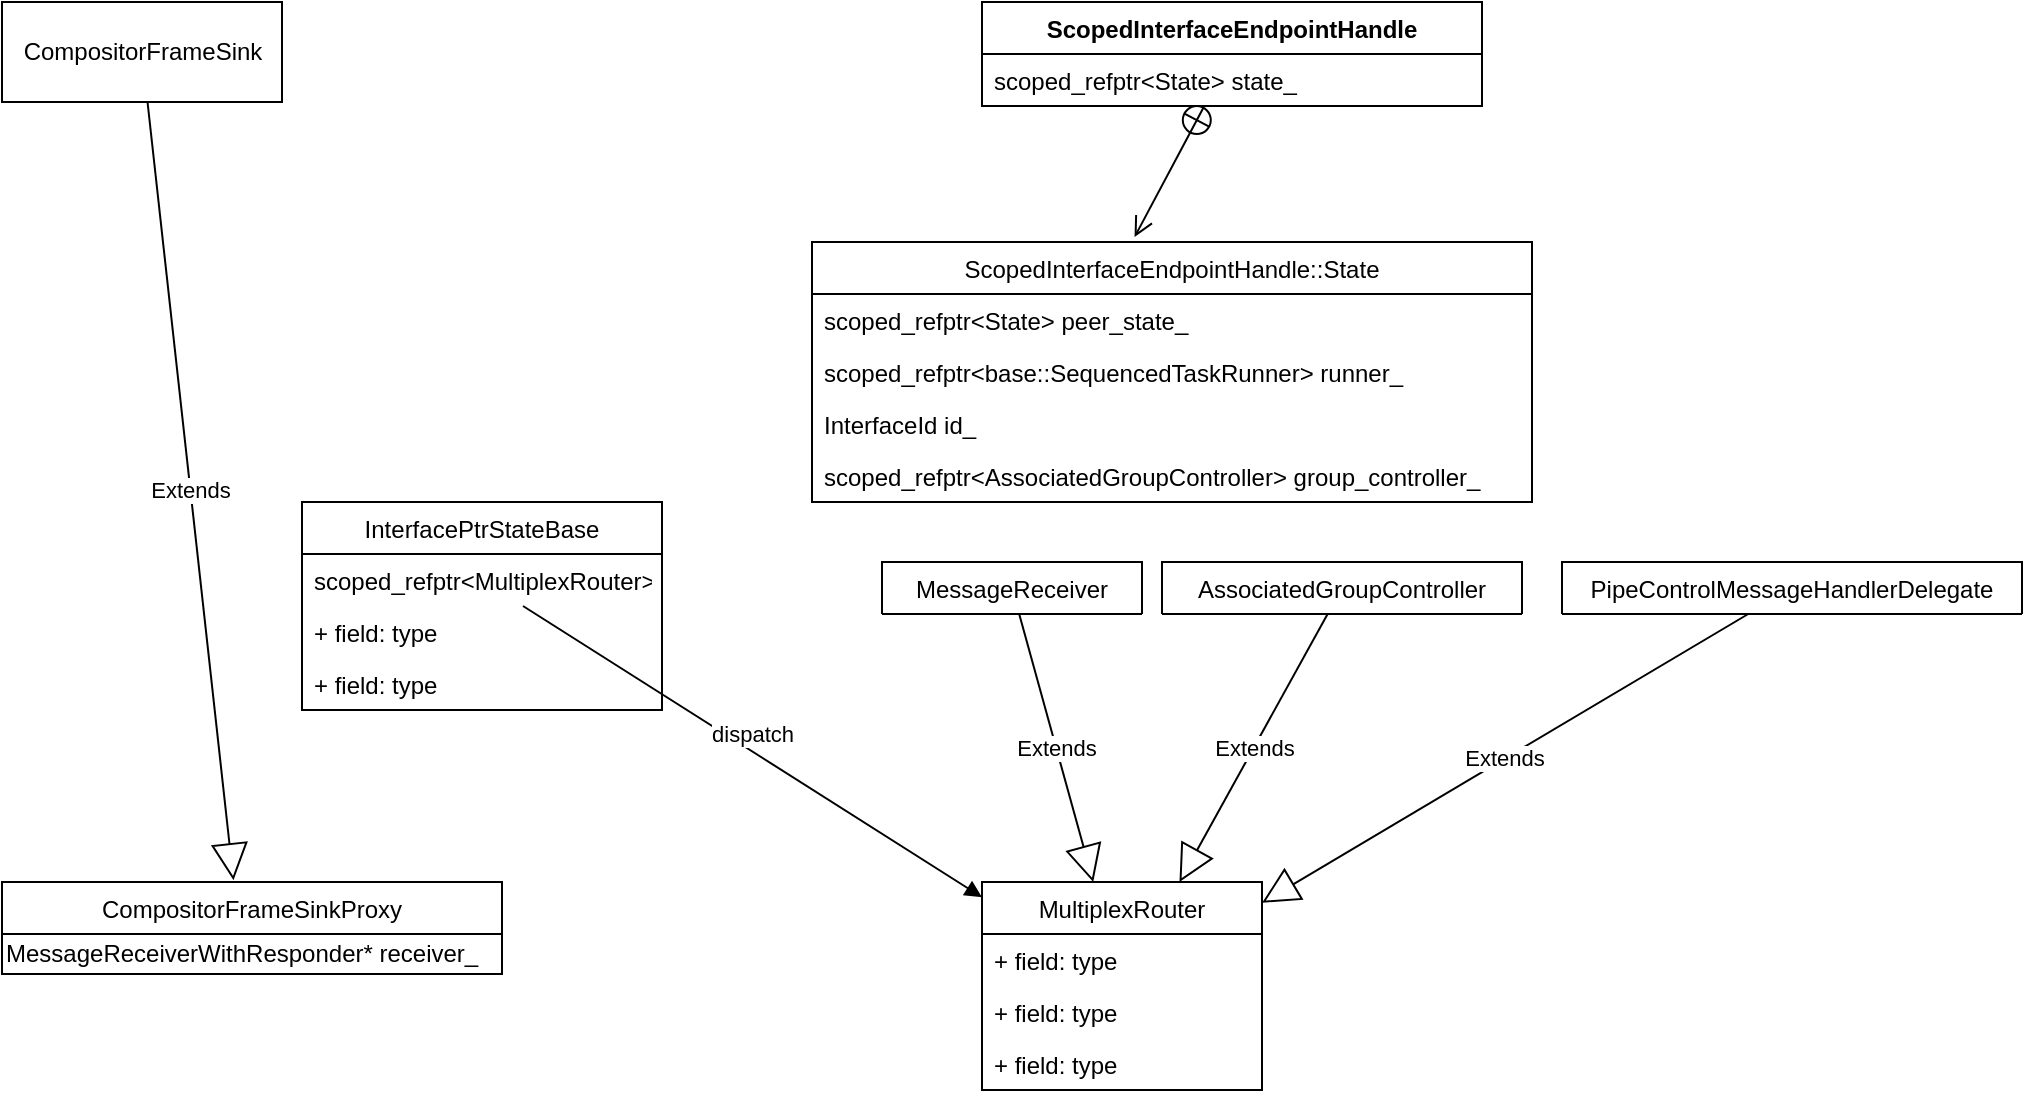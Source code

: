 <mxfile version="12.2.2" type="device" pages="1"><diagram id="ymnN8Yq7O-9rbG2Km31I" name="Page-1"><mxGraphModel dx="768" dy="582" grid="1" gridSize="10" guides="1" tooltips="1" connect="1" arrows="1" fold="1" page="1" pageScale="1" pageWidth="850" pageHeight="1100" math="0" shadow="0"><root><mxCell id="0"/><mxCell id="1" parent="0"/><mxCell id="mi6pOkLu6mDTweF-kM32-1" value="CompositorFrameSink" style="html=1;" vertex="1" parent="1"><mxGeometry x="20" y="30" width="140" height="50" as="geometry"/></mxCell><mxCell id="mi6pOkLu6mDTweF-kM32-2" value="CompositorFrameSinkProxy" style="swimlane;fontStyle=0;childLayout=stackLayout;horizontal=1;startSize=26;fillColor=none;horizontalStack=0;resizeParent=1;resizeParentMax=0;resizeLast=0;collapsible=1;marginBottom=0;" vertex="1" parent="1"><mxGeometry x="20" y="470" width="250" height="46" as="geometry"/></mxCell><mxCell id="mi6pOkLu6mDTweF-kM32-8" value="MessageReceiverWithResponder* receiver_" style="text;html=1;resizable=0;points=[];autosize=1;align=left;verticalAlign=top;spacingTop=-4;" vertex="1" parent="mi6pOkLu6mDTweF-kM32-2"><mxGeometry y="26" width="250" height="20" as="geometry"/></mxCell><mxCell id="mi6pOkLu6mDTweF-kM32-7" value="Extends" style="endArrow=block;endSize=16;endFill=0;html=1;entryX=0.463;entryY=-0.019;entryDx=0;entryDy=0;entryPerimeter=0;" edge="1" parent="1" source="mi6pOkLu6mDTweF-kM32-1" target="mi6pOkLu6mDTweF-kM32-2"><mxGeometry width="160" relative="1" as="geometry"><mxPoint x="20" y="270" as="sourcePoint"/><mxPoint x="120" y="230" as="targetPoint"/></mxGeometry></mxCell><mxCell id="mi6pOkLu6mDTweF-kM32-9" value="ScopedInterfaceEndpointHandle&#10;" style="swimlane;fontStyle=1;align=center;verticalAlign=top;childLayout=stackLayout;horizontal=1;startSize=26;horizontalStack=0;resizeParent=1;resizeParentMax=0;resizeLast=0;collapsible=1;marginBottom=0;" vertex="1" parent="1"><mxGeometry x="510" y="30" width="250" height="52" as="geometry"><mxRectangle x="310" y="140" width="210" height="26" as="alternateBounds"/></mxGeometry></mxCell><mxCell id="mi6pOkLu6mDTweF-kM32-10" value="scoped_refptr&lt;State&gt; state_" style="text;strokeColor=none;fillColor=none;align=left;verticalAlign=top;spacingLeft=4;spacingRight=4;overflow=hidden;rotatable=0;points=[[0,0.5],[1,0.5]];portConstraint=eastwest;" vertex="1" parent="mi6pOkLu6mDTweF-kM32-9"><mxGeometry y="26" width="250" height="26" as="geometry"/></mxCell><mxCell id="mi6pOkLu6mDTweF-kM32-13" value="ScopedInterfaceEndpointHandle::State" style="swimlane;fontStyle=0;childLayout=stackLayout;horizontal=1;startSize=26;fillColor=none;horizontalStack=0;resizeParent=1;resizeParentMax=0;resizeLast=0;collapsible=1;marginBottom=0;" vertex="1" parent="1"><mxGeometry x="425" y="150" width="360" height="130" as="geometry"/></mxCell><mxCell id="mi6pOkLu6mDTweF-kM32-14" value="scoped_refptr&lt;State&gt; peer_state_" style="text;strokeColor=none;fillColor=none;align=left;verticalAlign=top;spacingLeft=4;spacingRight=4;overflow=hidden;rotatable=0;points=[[0,0.5],[1,0.5]];portConstraint=eastwest;" vertex="1" parent="mi6pOkLu6mDTweF-kM32-13"><mxGeometry y="26" width="360" height="26" as="geometry"/></mxCell><mxCell id="mi6pOkLu6mDTweF-kM32-15" value="scoped_refptr&lt;base::SequencedTaskRunner&gt; runner_" style="text;strokeColor=none;fillColor=none;align=left;verticalAlign=top;spacingLeft=4;spacingRight=4;overflow=hidden;rotatable=0;points=[[0,0.5],[1,0.5]];portConstraint=eastwest;" vertex="1" parent="mi6pOkLu6mDTweF-kM32-13"><mxGeometry y="52" width="360" height="26" as="geometry"/></mxCell><mxCell id="mi6pOkLu6mDTweF-kM32-16" value="InterfaceId id_" style="text;strokeColor=none;fillColor=none;align=left;verticalAlign=top;spacingLeft=4;spacingRight=4;overflow=hidden;rotatable=0;points=[[0,0.5],[1,0.5]];portConstraint=eastwest;" vertex="1" parent="mi6pOkLu6mDTweF-kM32-13"><mxGeometry y="78" width="360" height="26" as="geometry"/></mxCell><mxCell id="mi6pOkLu6mDTweF-kM32-19" value="scoped_refptr&lt;AssociatedGroupController&gt; group_controller_" style="text;strokeColor=none;fillColor=none;align=left;verticalAlign=top;spacingLeft=4;spacingRight=4;overflow=hidden;rotatable=0;points=[[0,0.5],[1,0.5]];portConstraint=eastwest;" vertex="1" parent="mi6pOkLu6mDTweF-kM32-13"><mxGeometry y="104" width="360" height="26" as="geometry"/></mxCell><mxCell id="mi6pOkLu6mDTweF-kM32-17" value="" style="endArrow=open;startArrow=circlePlus;endFill=0;startFill=0;endSize=8;html=1;entryX=0.448;entryY=-0.019;entryDx=0;entryDy=0;entryPerimeter=0;" edge="1" parent="1" source="mi6pOkLu6mDTweF-kM32-9" target="mi6pOkLu6mDTweF-kM32-13"><mxGeometry width="160" relative="1" as="geometry"><mxPoint x="20" y="360" as="sourcePoint"/><mxPoint x="180" y="360" as="targetPoint"/></mxGeometry></mxCell><mxCell id="mi6pOkLu6mDTweF-kM32-21" value="InterfacePtrStateBase" style="swimlane;fontStyle=0;childLayout=stackLayout;horizontal=1;startSize=26;fillColor=none;horizontalStack=0;resizeParent=1;resizeParentMax=0;resizeLast=0;collapsible=1;marginBottom=0;" vertex="1" parent="1"><mxGeometry x="170" y="280" width="180" height="104" as="geometry"/></mxCell><mxCell id="mi6pOkLu6mDTweF-kM32-22" value="scoped_refptr&lt;MultiplexRouter&gt; router_" style="text;strokeColor=none;fillColor=none;align=left;verticalAlign=top;spacingLeft=4;spacingRight=4;overflow=hidden;rotatable=0;points=[[0,0.5],[1,0.5]];portConstraint=eastwest;" vertex="1" parent="mi6pOkLu6mDTweF-kM32-21"><mxGeometry y="26" width="180" height="26" as="geometry"/></mxCell><mxCell id="mi6pOkLu6mDTweF-kM32-23" value="+ field: type" style="text;strokeColor=none;fillColor=none;align=left;verticalAlign=top;spacingLeft=4;spacingRight=4;overflow=hidden;rotatable=0;points=[[0,0.5],[1,0.5]];portConstraint=eastwest;" vertex="1" parent="mi6pOkLu6mDTweF-kM32-21"><mxGeometry y="52" width="180" height="26" as="geometry"/></mxCell><mxCell id="mi6pOkLu6mDTweF-kM32-24" value="+ field: type" style="text;strokeColor=none;fillColor=none;align=left;verticalAlign=top;spacingLeft=4;spacingRight=4;overflow=hidden;rotatable=0;points=[[0,0.5],[1,0.5]];portConstraint=eastwest;" vertex="1" parent="mi6pOkLu6mDTweF-kM32-21"><mxGeometry y="78" width="180" height="26" as="geometry"/></mxCell><mxCell id="mi6pOkLu6mDTweF-kM32-25" value="MultiplexRouter" style="swimlane;fontStyle=0;childLayout=stackLayout;horizontal=1;startSize=26;fillColor=none;horizontalStack=0;resizeParent=1;resizeParentMax=0;resizeLast=0;collapsible=1;marginBottom=0;" vertex="1" parent="1"><mxGeometry x="510" y="470" width="140" height="104" as="geometry"/></mxCell><mxCell id="mi6pOkLu6mDTweF-kM32-26" value="+ field: type" style="text;strokeColor=none;fillColor=none;align=left;verticalAlign=top;spacingLeft=4;spacingRight=4;overflow=hidden;rotatable=0;points=[[0,0.5],[1,0.5]];portConstraint=eastwest;" vertex="1" parent="mi6pOkLu6mDTweF-kM32-25"><mxGeometry y="26" width="140" height="26" as="geometry"/></mxCell><mxCell id="mi6pOkLu6mDTweF-kM32-27" value="+ field: type" style="text;strokeColor=none;fillColor=none;align=left;verticalAlign=top;spacingLeft=4;spacingRight=4;overflow=hidden;rotatable=0;points=[[0,0.5],[1,0.5]];portConstraint=eastwest;" vertex="1" parent="mi6pOkLu6mDTweF-kM32-25"><mxGeometry y="52" width="140" height="26" as="geometry"/></mxCell><mxCell id="mi6pOkLu6mDTweF-kM32-28" value="+ field: type" style="text;strokeColor=none;fillColor=none;align=left;verticalAlign=top;spacingLeft=4;spacingRight=4;overflow=hidden;rotatable=0;points=[[0,0.5],[1,0.5]];portConstraint=eastwest;" vertex="1" parent="mi6pOkLu6mDTweF-kM32-25"><mxGeometry y="78" width="140" height="26" as="geometry"/></mxCell><mxCell id="mi6pOkLu6mDTweF-kM32-29" value="dispatch" style="html=1;verticalAlign=bottom;endArrow=block;" edge="1" parent="1" source="mi6pOkLu6mDTweF-kM32-22" target="mi6pOkLu6mDTweF-kM32-25"><mxGeometry width="80" relative="1" as="geometry"><mxPoint x="380" y="469.5" as="sourcePoint"/><mxPoint x="460" y="469.5" as="targetPoint"/></mxGeometry></mxCell><mxCell id="mi6pOkLu6mDTweF-kM32-30" value="MessageReceiver" style="swimlane;fontStyle=0;childLayout=stackLayout;horizontal=1;startSize=26;fillColor=none;horizontalStack=0;resizeParent=1;resizeParentMax=0;resizeLast=0;collapsible=1;marginBottom=0;" vertex="1" collapsed="1" parent="1"><mxGeometry x="460" y="310" width="130" height="26" as="geometry"><mxRectangle x="460" y="310" width="140" height="104" as="alternateBounds"/></mxGeometry></mxCell><mxCell id="mi6pOkLu6mDTweF-kM32-31" value="+ field: type" style="text;strokeColor=none;fillColor=none;align=left;verticalAlign=top;spacingLeft=4;spacingRight=4;overflow=hidden;rotatable=0;points=[[0,0.5],[1,0.5]];portConstraint=eastwest;" vertex="1" parent="mi6pOkLu6mDTweF-kM32-30"><mxGeometry y="26" width="130" height="26" as="geometry"/></mxCell><mxCell id="mi6pOkLu6mDTweF-kM32-32" value="+ field: type" style="text;strokeColor=none;fillColor=none;align=left;verticalAlign=top;spacingLeft=4;spacingRight=4;overflow=hidden;rotatable=0;points=[[0,0.5],[1,0.5]];portConstraint=eastwest;" vertex="1" parent="mi6pOkLu6mDTweF-kM32-30"><mxGeometry y="52" width="130" height="26" as="geometry"/></mxCell><mxCell id="mi6pOkLu6mDTweF-kM32-33" value="+ field: type" style="text;strokeColor=none;fillColor=none;align=left;verticalAlign=top;spacingLeft=4;spacingRight=4;overflow=hidden;rotatable=0;points=[[0,0.5],[1,0.5]];portConstraint=eastwest;" vertex="1" parent="mi6pOkLu6mDTweF-kM32-30"><mxGeometry y="78" width="130" height="26" as="geometry"/></mxCell><mxCell id="mi6pOkLu6mDTweF-kM32-34" value="Extends" style="endArrow=block;endSize=16;endFill=0;html=1;" edge="1" parent="1" source="mi6pOkLu6mDTweF-kM32-30" target="mi6pOkLu6mDTweF-kM32-25"><mxGeometry width="160" relative="1" as="geometry"><mxPoint x="20" y="590" as="sourcePoint"/><mxPoint x="180" y="590" as="targetPoint"/></mxGeometry></mxCell><mxCell id="mi6pOkLu6mDTweF-kM32-35" value="AssociatedGroupController" style="swimlane;fontStyle=0;childLayout=stackLayout;horizontal=1;startSize=26;fillColor=none;horizontalStack=0;resizeParent=1;resizeParentMax=0;resizeLast=0;collapsible=1;marginBottom=0;" vertex="1" collapsed="1" parent="1"><mxGeometry x="600" y="310" width="180" height="26" as="geometry"><mxRectangle x="600" y="310" width="180" height="104" as="alternateBounds"/></mxGeometry></mxCell><mxCell id="mi6pOkLu6mDTweF-kM32-36" value="+ field: type" style="text;strokeColor=none;fillColor=none;align=left;verticalAlign=top;spacingLeft=4;spacingRight=4;overflow=hidden;rotatable=0;points=[[0,0.5],[1,0.5]];portConstraint=eastwest;" vertex="1" parent="mi6pOkLu6mDTweF-kM32-35"><mxGeometry y="26" width="180" height="26" as="geometry"/></mxCell><mxCell id="mi6pOkLu6mDTweF-kM32-37" value="+ field: type" style="text;strokeColor=none;fillColor=none;align=left;verticalAlign=top;spacingLeft=4;spacingRight=4;overflow=hidden;rotatable=0;points=[[0,0.5],[1,0.5]];portConstraint=eastwest;" vertex="1" parent="mi6pOkLu6mDTweF-kM32-35"><mxGeometry y="52" width="180" height="26" as="geometry"/></mxCell><mxCell id="mi6pOkLu6mDTweF-kM32-38" value="+ field: type" style="text;strokeColor=none;fillColor=none;align=left;verticalAlign=top;spacingLeft=4;spacingRight=4;overflow=hidden;rotatable=0;points=[[0,0.5],[1,0.5]];portConstraint=eastwest;" vertex="1" parent="mi6pOkLu6mDTweF-kM32-35"><mxGeometry y="78" width="180" height="26" as="geometry"/></mxCell><mxCell id="mi6pOkLu6mDTweF-kM32-39" value="Extends" style="endArrow=block;endSize=16;endFill=0;html=1;" edge="1" parent="1" source="mi6pOkLu6mDTweF-kM32-35" target="mi6pOkLu6mDTweF-kM32-25"><mxGeometry width="160" relative="1" as="geometry"><mxPoint x="537.358" y="346" as="sourcePoint"/><mxPoint x="560.57" y="474" as="targetPoint"/></mxGeometry></mxCell><mxCell id="mi6pOkLu6mDTweF-kM32-44" value="PipeControlMessageHandlerDelegate" style="swimlane;fontStyle=0;childLayout=stackLayout;horizontal=1;startSize=26;fillColor=none;horizontalStack=0;resizeParent=1;resizeParentMax=0;resizeLast=0;collapsible=1;marginBottom=0;" vertex="1" collapsed="1" parent="1"><mxGeometry x="800" y="310" width="230" height="26" as="geometry"><mxRectangle x="20" y="590" width="190" height="104" as="alternateBounds"/></mxGeometry></mxCell><mxCell id="mi6pOkLu6mDTweF-kM32-45" value="+ field: type" style="text;strokeColor=none;fillColor=none;align=left;verticalAlign=top;spacingLeft=4;spacingRight=4;overflow=hidden;rotatable=0;points=[[0,0.5],[1,0.5]];portConstraint=eastwest;" vertex="1" parent="mi6pOkLu6mDTweF-kM32-44"><mxGeometry y="26" width="230" height="26" as="geometry"/></mxCell><mxCell id="mi6pOkLu6mDTweF-kM32-46" value="+ field: type" style="text;strokeColor=none;fillColor=none;align=left;verticalAlign=top;spacingLeft=4;spacingRight=4;overflow=hidden;rotatable=0;points=[[0,0.5],[1,0.5]];portConstraint=eastwest;" vertex="1" parent="mi6pOkLu6mDTweF-kM32-44"><mxGeometry y="52" width="230" height="26" as="geometry"/></mxCell><mxCell id="mi6pOkLu6mDTweF-kM32-47" value="+ field: type" style="text;strokeColor=none;fillColor=none;align=left;verticalAlign=top;spacingLeft=4;spacingRight=4;overflow=hidden;rotatable=0;points=[[0,0.5],[1,0.5]];portConstraint=eastwest;" vertex="1" parent="mi6pOkLu6mDTweF-kM32-44"><mxGeometry y="78" width="230" height="26" as="geometry"/></mxCell><mxCell id="mi6pOkLu6mDTweF-kM32-48" value="Extends" style="endArrow=block;endSize=16;endFill=0;html=1;" edge="1" parent="1" source="mi6pOkLu6mDTweF-kM32-44" target="mi6pOkLu6mDTweF-kM32-25"><mxGeometry width="160" relative="1" as="geometry"><mxPoint x="691.244" y="346" as="sourcePoint"/><mxPoint x="605.026" y="474" as="targetPoint"/></mxGeometry></mxCell></root></mxGraphModel></diagram></mxfile>